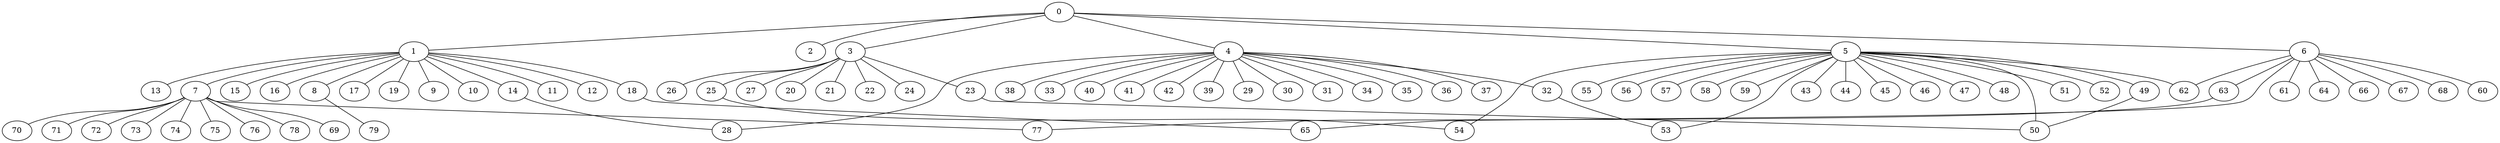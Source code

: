 
graph graphname {
    0 -- 1
0 -- 2
0 -- 3
0 -- 4
0 -- 5
0 -- 6
1 -- 7
1 -- 8
1 -- 9
1 -- 10
1 -- 11
1 -- 12
1 -- 13
1 -- 14
1 -- 15
1 -- 16
1 -- 17
1 -- 18
1 -- 19
3 -- 20
3 -- 21
3 -- 22
3 -- 23
3 -- 24
3 -- 25
3 -- 26
3 -- 27
4 -- 32
4 -- 34
4 -- 35
4 -- 36
4 -- 37
4 -- 38
4 -- 33
4 -- 40
4 -- 41
4 -- 42
4 -- 39
4 -- 28
4 -- 29
4 -- 30
4 -- 31
5 -- 43
5 -- 44
5 -- 45
5 -- 46
5 -- 47
5 -- 48
5 -- 49
5 -- 50
5 -- 51
5 -- 52
5 -- 53
5 -- 54
5 -- 55
5 -- 56
5 -- 57
5 -- 58
5 -- 59
5 -- 62
6 -- 64
6 -- 66
6 -- 67
6 -- 68
6 -- 65
6 -- 60
6 -- 61
6 -- 62
6 -- 63
7 -- 69
7 -- 70
7 -- 71
7 -- 72
7 -- 73
7 -- 74
7 -- 75
7 -- 76
7 -- 77
7 -- 78
8 -- 79
14 -- 28
18 -- 65
23 -- 50
25 -- 54
32 -- 53
49 -- 50
63 -- 77

}
